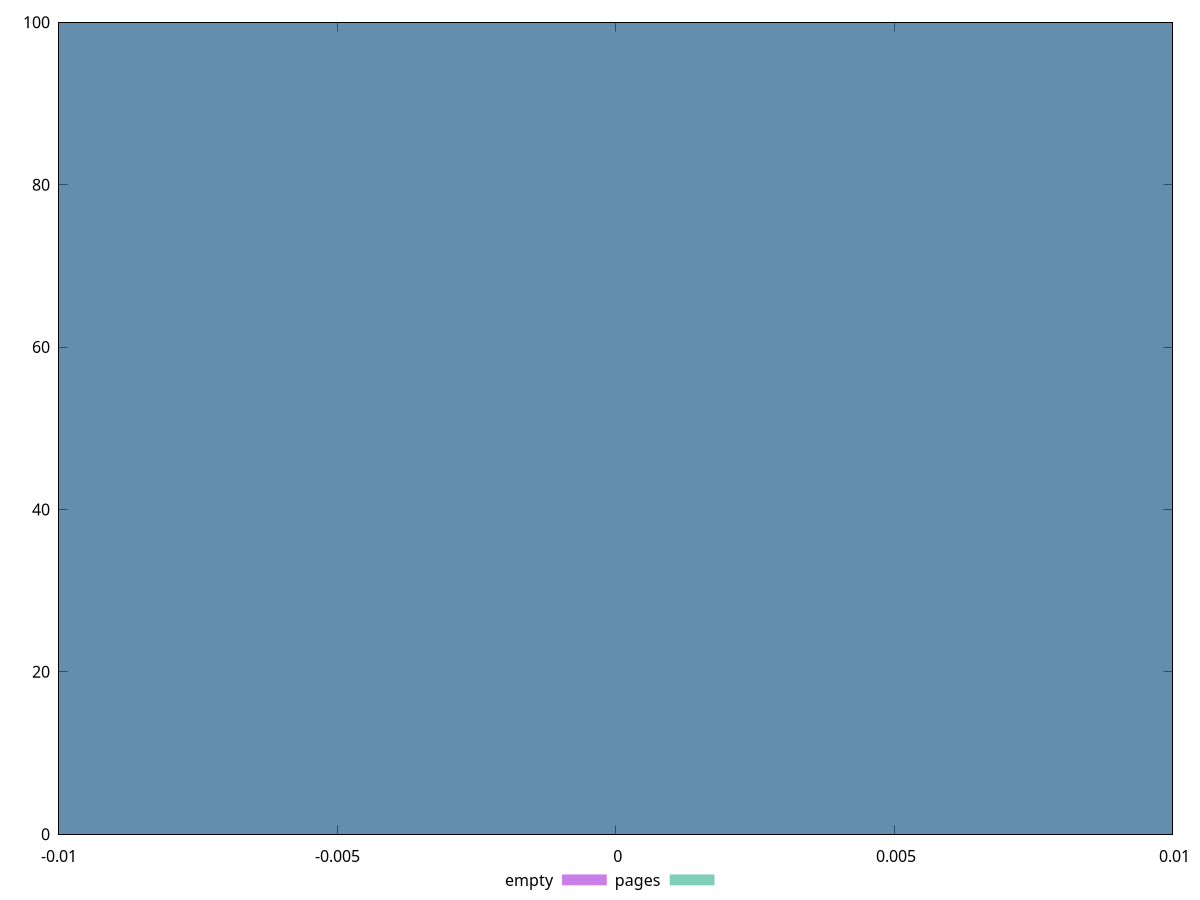 reset

$empty <<EOF
0 100
EOF

$pages <<EOF
0 100
EOF

set key outside below
set boxwidth 0.1
set xrange [-0.01:0.01]
set yrange [0:100]
set style fill transparent solid 0.5 noborder
set terminal svg size 640, 500 enhanced background rgb 'white'
set output "report_00007_2020-12-11T15:55:29.892Z/uses-responsive-images/comparison/histogram/0_vs_1.svg"

plot $empty title "empty" with boxes, \
     $pages title "pages" with boxes

reset
